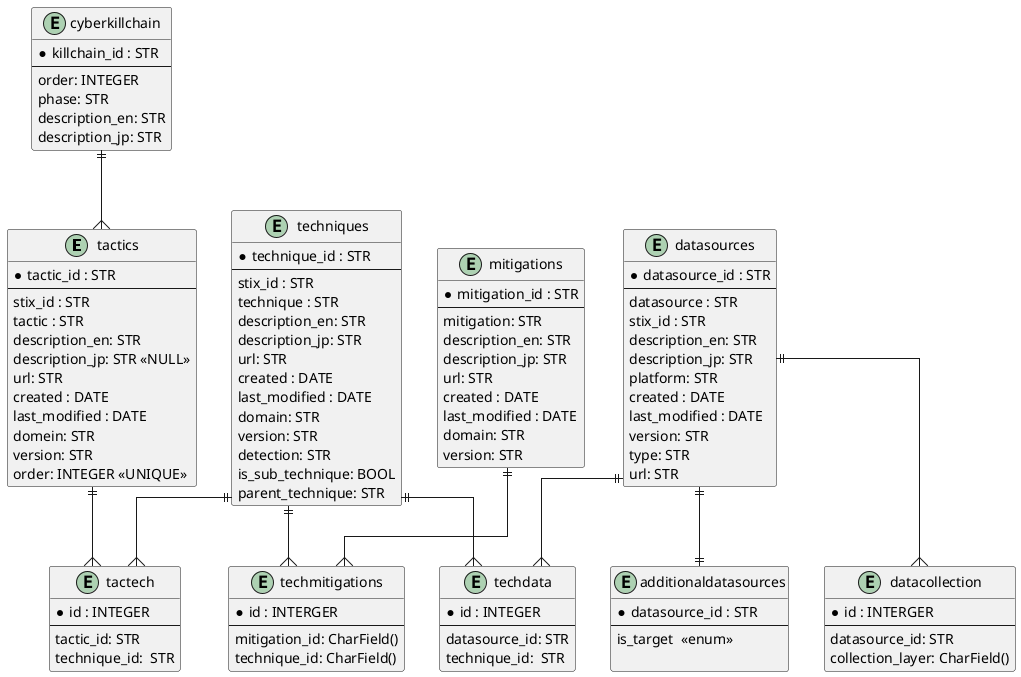 @startuml
skinparam linetype ortho

entity tactics {
  * tactic_id : STR
  ---
  stix_id : STR
  tactic : STR
  description_en: STR
  description_jp: STR <<NULL>>
  url: STR
  created : DATE 
  last_modified : DATE
  domein: STR 
  version: STR
  order: INTEGER <<UNIQUE>>
}


entity tactech {
  * id : INTEGER
  ---
  tactic_id: STR
  technique_id:  STR
}

entity techniques {
  * technique_id : STR
  ---
  stix_id : STR
  technique : STR
  description_en: STR
  description_jp: STR
  url: STR
  created : DATE
  last_modified : DATE
  domain: STR
  version: STR
  detection: STR
  is_sub_technique: BOOL
  parent_technique: STR
}

entity techdata {
  * id : INTEGER
  ---
  datasource_id: STR
  technique_id:  STR
}

entity datasources {
  * datasource_id : STR
  ---
  datasource : STR
  stix_id : STR
  description_en: STR
  description_jp: STR
  platform: STR
  created : DATE
  last_modified : DATE
  version: STR
  type: STR
  url: STR
}

entity additionaldatasources {
  * datasource_id : STR
  ---
  ' # 0 使用しない、１　使用するかも　２　使用する。
  is_target  <<enum>> 
  
}

entity cyberkillchain {
  * killchain_id : STR
  ---
  order: INTEGER
  phase: STR
  description_en: STR
  description_jp: STR
}


entity mitigations {
  * mitigation_id : STR
  ---
  mitigation: STR
  description_en: STR
  description_jp: STR
  url: STR
  created : DATE
  last_modified : DATE
  domain: STR
  version: STR
}

entity datacollection{
  * id : INTERGER
  ---
  datasource_id: STR
  collection_layer: CharField()
}

entity techmitigations{
  * id : INTERGER
  ---
  mitigation_id: CharField()
  technique_id: CharField()
}


tactics ||--{ tactech

techniques ||--{ tactech
techniques ||--{ techdata
datasources ||--{ techdata

datasources ||--{ datacollection
datasources ||--|| additionaldatasources

techniques ||--{ techmitigations
mitigations ||--{ techmitigations



cyberkillchain ||--{ tactics

' techniques || 

@enduml
